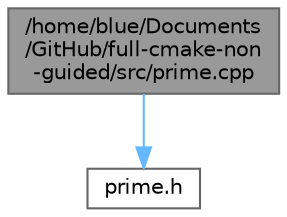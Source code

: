 digraph "/home/blue/Documents/GitHub/full-cmake-non-guided/src/prime.cpp"
{
 // LATEX_PDF_SIZE
  bgcolor="transparent";
  edge [fontname=Helvetica,fontsize=10,labelfontname=Helvetica,labelfontsize=10];
  node [fontname=Helvetica,fontsize=10,shape=box,height=0.2,width=0.4];
  Node1 [id="Node000001",label="/home/blue/Documents\l/GitHub/full-cmake-non\l-guided/src/prime.cpp",height=0.2,width=0.4,color="gray40", fillcolor="grey60", style="filled", fontcolor="black",tooltip="Implementation of prime function."];
  Node1 -> Node2 [id="edge1_Node000001_Node000002",color="steelblue1",style="solid",tooltip=" "];
  Node2 [id="Node000002",label="prime.h",height=0.2,width=0.4,color="grey40", fillcolor="white", style="filled",URL="$dd/d99/prime_8h.html",tooltip="Returns prime of a number."];
}

